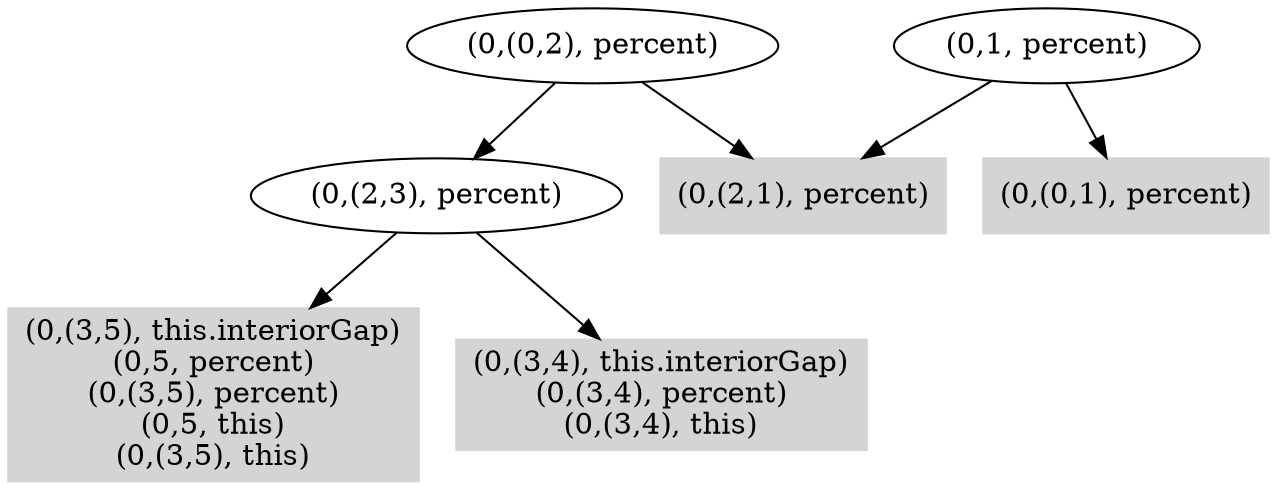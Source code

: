 digraph { 
3341 [shape=box,style=filled,color=".0 .0 .83",label="(0,(3,5), this.interiorGap)\n(0,5, percent)\n(0,(3,5), percent)\n(0,5, this)\n(0,(3,5), this)"];
3342 [shape=box,style=filled,color=".0 .0 .83",label="(0,(3,4), this.interiorGap)\n(0,(3,4), percent)\n(0,(3,4), this)"];
3343 [shape=box,style=filled,color=".0 .0 .83",label="(0,(2,1), percent)"];
3344 [label="(0,(2,3), percent)"];
3345 [label="(0,(0,2), percent)"];
3346 [shape=box,style=filled,color=".0 .0 .83",label="(0,(0,1), percent)"];
3347 [label="(0,1, percent)"];
3344 -> 3341;
3344 -> 3342;
3345 -> 3343;
3345 -> 3344;
3347 -> 3343;
3347 -> 3346;
}
